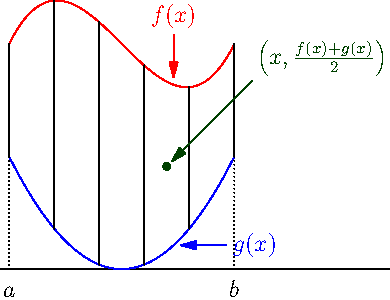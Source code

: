 import graph;
size(0,150);

int a=-1, b=1;

real f(real x) {return x^3-x+2;}
real g(real x) {return x^2;}

draw(graph(f,a,b,Spline),red);
draw(graph(g,a,b,Spline),blue);
 
xaxis(); 

int n=5;

real width=(b-a)/(real) n;
for(int i=0; i <= n; ++i) {
  real x=a+width*i;
  draw((x,g(x))--(x,f(x)));
}
 
labelx("$a$",a);
labelx("$b$",b);
draw((a,0)--(a,g(a)),dotted);
draw((b,0)--(b,g(b)),dotted);

real m=a+0.73*(b-a);
arrow("$f(x)$",(m,f(m)),N,red);
arrow("$g(x)$",(m,g(m)),E,0.8cm,blue);

int j=2;
real xi=b-j*width;
real xp=xi+width;
real xm=0.5*(xi+xp);
pair dot=(xm,0.5*(f(xm)+g(xm)));
dot(dot,darkgreen+4.0);
arrow("$\left(x,\frac{f(x)+g(x)}{2}\right)$",dot,NE,2cm,darkgreen);

